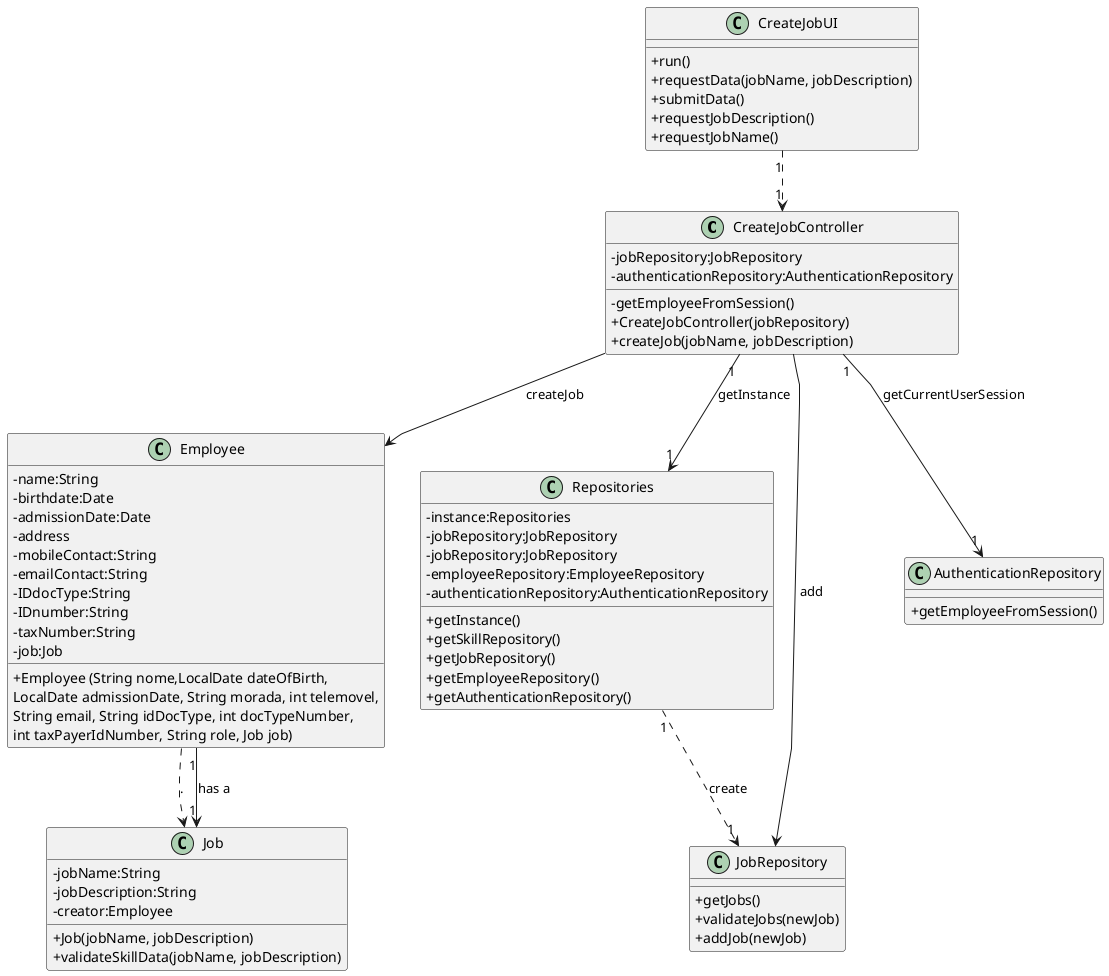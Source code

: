 @startuml
'skinparam monochrome true
skinparam packageStyle rectangle
skinparam shadowing false
skinparam linetype polyline
'skinparam linetype orto

skinparam classAttributeIconSize 0

'left to right direction

class CreateJobController {
    -jobRepository:JobRepository
    -authenticationRepository:AuthenticationRepository


    -getEmployeeFromSession()
    + CreateJobController(jobRepository)
    + createJob(jobName, jobDescription)

}


class CreateJobUI {
    +run()
    +requestData(jobName, jobDescription)
    +submitData()
    +requestJobDescription()
    +requestJobName()
}


class Employee{
    -name:String
    -birthdate:Date
    -admissionDate:Date
    -address
    -mobileContact:String
    -emailContact:String
    -IDdocType:String
    -IDnumber:String
    -taxNumber:String
    -job:Job

    +Employee (String nome,LocalDate dateOfBirth,\nLocalDate admissionDate, String morada, int telemovel,\nString email, String idDocType, int docTypeNumber,\nint taxPayerIdNumber, String role, Job job)
}

class Repositories{
    - instance:Repositories
    - jobRepository:JobRepository
    - jobRepository:JobRepository
    - employeeRepository:EmployeeRepository
    -authenticationRepository:AuthenticationRepository


    + getInstance()
    + getSkillRepository()
    + getJobRepository()
    + getEmployeeRepository()
    + getAuthenticationRepository()
}

class JobRepository{
    + getJobs()
    + validateJobs(newJob)
    + addJob(newJob)
}

class AuthenticationRepository{
    + getEmployeeFromSession()
}

class Job {
    -jobName:String
    -jobDescription:String
    -creator:Employee

    +Job(jobName, jobDescription)
    +validateSkillData(jobName, jobDescription)
}

CreateJobUI "1" ..> "1" CreateJobController

CreateJobController "1" --> "1" Repositories : getInstance

Repositories "1" ..> "1" JobRepository : create

CreateJobController --> Employee : createJob
CreateJobController "1" --> "1" AuthenticationRepository : getCurrentUserSession

Employee ..>Job : .

Employee "1" --> "1" Job : has a

CreateJobController --> JobRepository: add


@enduml
